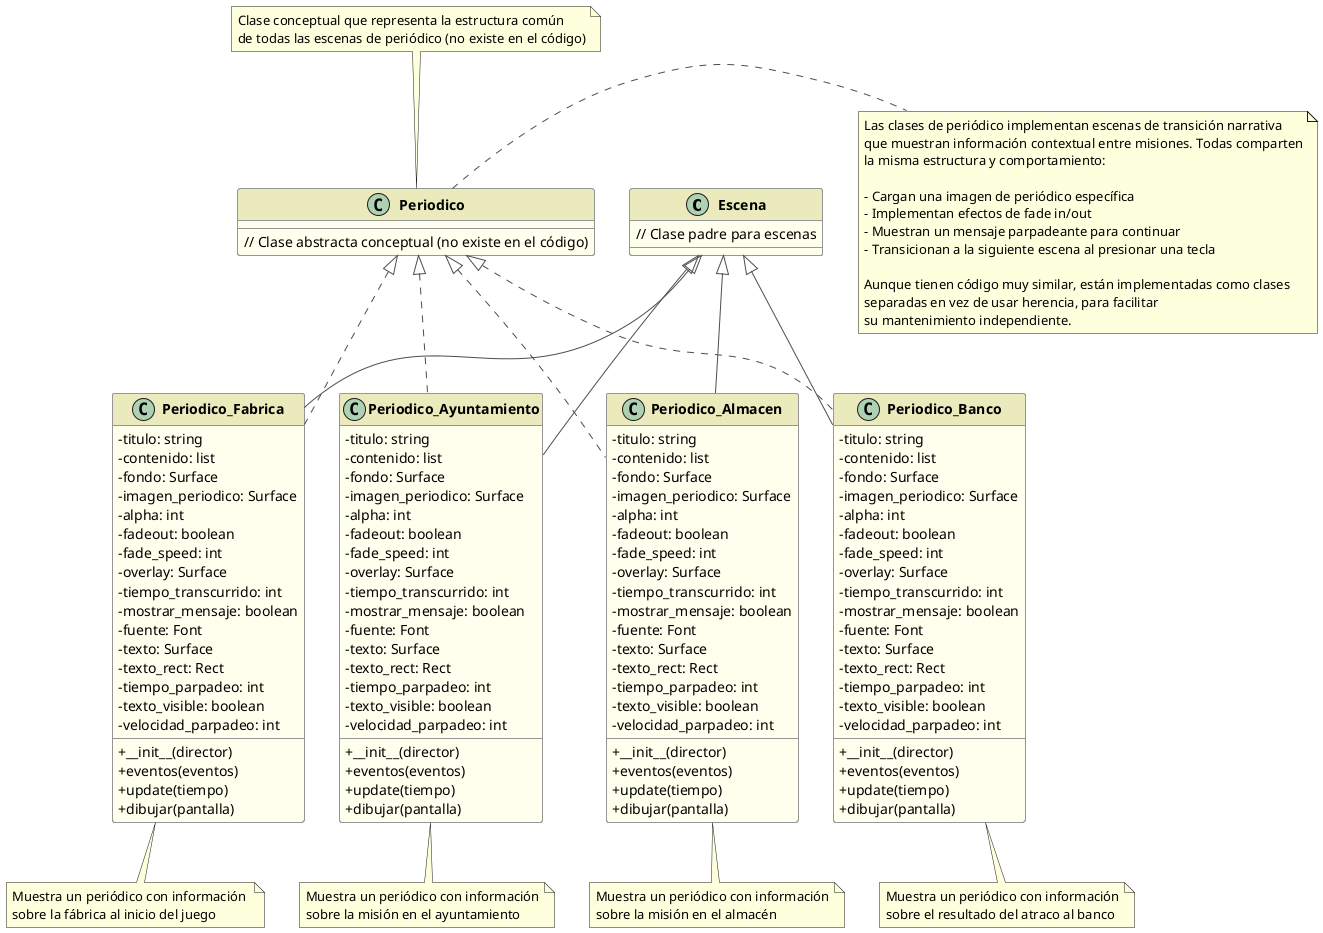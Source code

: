 @startuml Periodico

skinparam classAttributeIconSize 0
skinparam classFontStyle bold
skinparam classBackgroundColor #FFFFEE
skinparam classBorderColor #969696
skinparam arrowColor #4D4D4D
skinparam shadowing false
skinparam stereotypeCBackgroundColor #CCE6FF

skinparam class {
  FontColor #000000
  HeaderBackgroundColor #EAEABD
  BorderThickness 1
}

class Escena {
  // Clase padre para escenas
}

class Periodico {
  // Clase abstracta conceptual (no existe en el código)
}

class Periodico_Fabrica {
  -titulo: string
  -contenido: list
  -fondo: Surface
  -imagen_periodico: Surface
  -alpha: int
  -fadeout: boolean
  -fade_speed: int
  -overlay: Surface
  -tiempo_transcurrido: int
  -mostrar_mensaje: boolean
  -fuente: Font
  -texto: Surface
  -texto_rect: Rect
  -tiempo_parpadeo: int
  -texto_visible: boolean
  -velocidad_parpadeo: int
  +__init__(director)
  +eventos(eventos)
  +update(tiempo)
  +dibujar(pantalla)
}

class Periodico_Ayuntamiento {
  -titulo: string
  -contenido: list
  -fondo: Surface
  -imagen_periodico: Surface
  -alpha: int
  -fadeout: boolean
  -fade_speed: int
  -overlay: Surface
  -tiempo_transcurrido: int
  -mostrar_mensaje: boolean
  -fuente: Font
  -texto: Surface
  -texto_rect: Rect
  -tiempo_parpadeo: int
  -texto_visible: boolean
  -velocidad_parpadeo: int
  +__init__(director)
  +eventos(eventos)
  +update(tiempo)
  +dibujar(pantalla)
}

class Periodico_Almacen {
  -titulo: string
  -contenido: list
  -fondo: Surface
  -imagen_periodico: Surface
  -alpha: int
  -fadeout: boolean
  -fade_speed: int
  -overlay: Surface
  -tiempo_transcurrido: int
  -mostrar_mensaje: boolean
  -fuente: Font
  -texto: Surface
  -texto_rect: Rect
  -tiempo_parpadeo: int
  -texto_visible: boolean
  -velocidad_parpadeo: int
  +__init__(director)
  +eventos(eventos)
  +update(tiempo)
  +dibujar(pantalla)
}

class Periodico_Banco {
  -titulo: string
  -contenido: list
  -fondo: Surface
  -imagen_periodico: Surface
  -alpha: int
  -fadeout: boolean
  -fade_speed: int
  -overlay: Surface
  -tiempo_transcurrido: int
  -mostrar_mensaje: boolean
  -fuente: Font
  -texto: Surface
  -texto_rect: Rect
  -tiempo_parpadeo: int
  -texto_visible: boolean
  -velocidad_parpadeo: int
  +__init__(director)
  +eventos(eventos)
  +update(tiempo)
  +dibujar(pantalla)
}

' Relaciones
Escena <|-- Periodico_Fabrica
Escena <|-- Periodico_Ayuntamiento
Escena <|-- Periodico_Almacen
Escena <|-- Periodico_Banco

Periodico <|.. Periodico_Fabrica
Periodico <|.. Periodico_Ayuntamiento
Periodico <|.. Periodico_Almacen
Periodico <|.. Periodico_Banco

note top of Periodico
  Clase conceptual que representa la estructura común
  de todas las escenas de periódico (no existe en el código)
end note

note bottom of Periodico_Fabrica
  Muestra un periódico con información 
  sobre la fábrica al inicio del juego
end note

note bottom of Periodico_Ayuntamiento
  Muestra un periódico con información
  sobre la misión en el ayuntamiento
end note

note bottom of Periodico_Almacen
  Muestra un periódico con información
  sobre la misión en el almacén
end note

note bottom of Periodico_Banco
  Muestra un periódico con información
  sobre el resultado del atraco al banco
end note

note right of Periodico
  Las clases de periódico implementan escenas de transición narrativa
  que muestran información contextual entre misiones. Todas comparten
  la misma estructura y comportamiento:
  
  - Cargan una imagen de periódico específica
  - Implementan efectos de fade in/out
  - Muestran un mensaje parpadeante para continuar
  - Transicionan a la siguiente escena al presionar una tecla
  
  Aunque tienen código muy similar, están implementadas como clases
  separadas en vez de usar herencia, para facilitar
  su mantenimiento independiente.
end note

@enduml